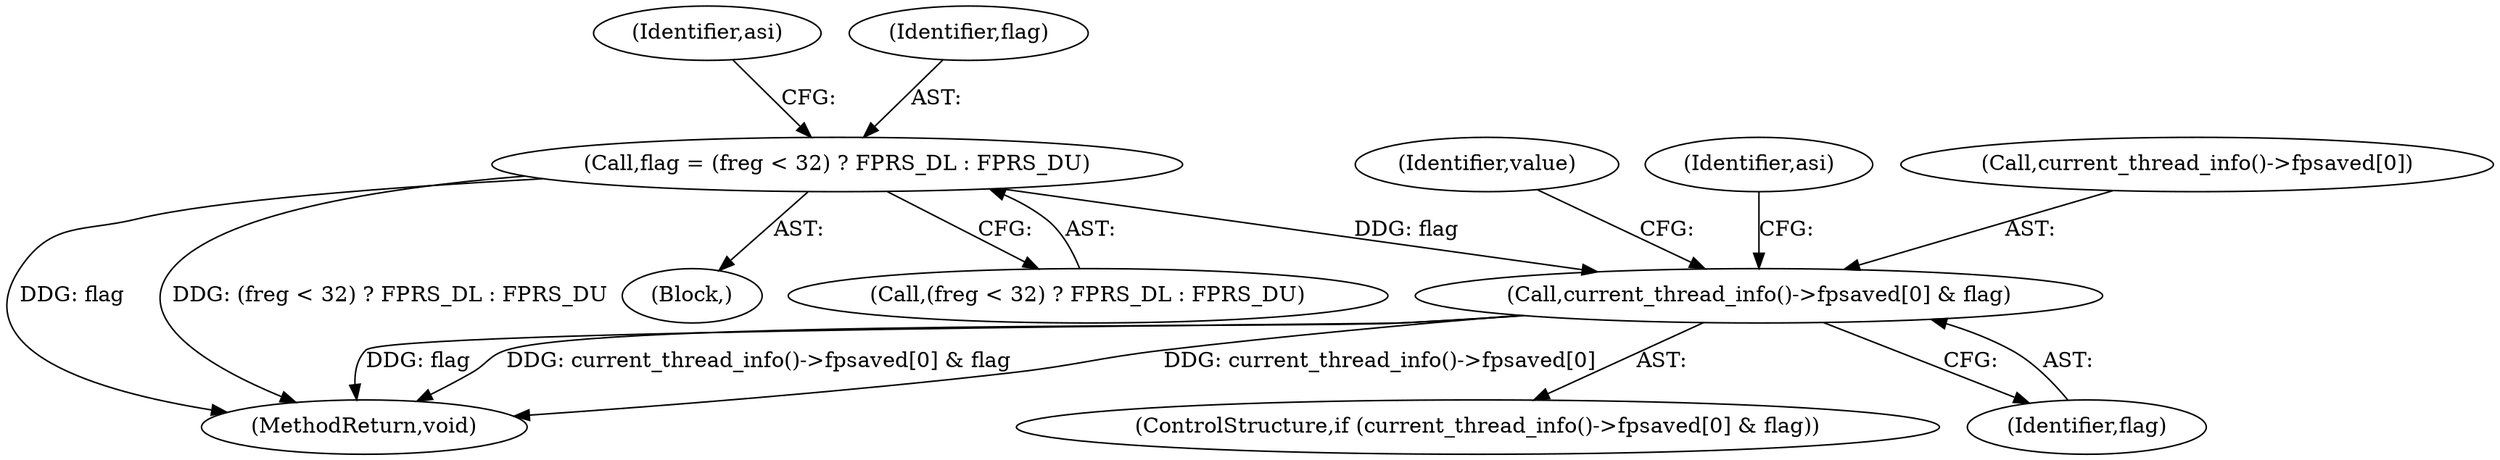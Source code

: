 digraph "0_linux_a8b0ca17b80e92faab46ee7179ba9e99ccb61233_38@API" {
"1000197" [label="(Call,current_thread_info()->fpsaved[0] & flag)"];
"1000178" [label="(Call,flag = (freg < 32) ? FPRS_DL : FPRS_DU)"];
"1000203" [label="(Identifier,flag)"];
"1000205" [label="(Identifier,value)"];
"1000155" [label="(Block,)"];
"1000189" [label="(Identifier,asi)"];
"1000180" [label="(Call,(freg < 32) ? FPRS_DL : FPRS_DU)"];
"1000216" [label="(Identifier,asi)"];
"1000198" [label="(Call,current_thread_info()->fpsaved[0])"];
"1000179" [label="(Identifier,flag)"];
"1000269" [label="(MethodReturn,void)"];
"1000196" [label="(ControlStructure,if (current_thread_info()->fpsaved[0] & flag))"];
"1000197" [label="(Call,current_thread_info()->fpsaved[0] & flag)"];
"1000178" [label="(Call,flag = (freg < 32) ? FPRS_DL : FPRS_DU)"];
"1000197" -> "1000196"  [label="AST: "];
"1000197" -> "1000203"  [label="CFG: "];
"1000198" -> "1000197"  [label="AST: "];
"1000203" -> "1000197"  [label="AST: "];
"1000205" -> "1000197"  [label="CFG: "];
"1000216" -> "1000197"  [label="CFG: "];
"1000197" -> "1000269"  [label="DDG: flag"];
"1000197" -> "1000269"  [label="DDG: current_thread_info()->fpsaved[0] & flag"];
"1000197" -> "1000269"  [label="DDG: current_thread_info()->fpsaved[0]"];
"1000178" -> "1000197"  [label="DDG: flag"];
"1000178" -> "1000155"  [label="AST: "];
"1000178" -> "1000180"  [label="CFG: "];
"1000179" -> "1000178"  [label="AST: "];
"1000180" -> "1000178"  [label="AST: "];
"1000189" -> "1000178"  [label="CFG: "];
"1000178" -> "1000269"  [label="DDG: flag"];
"1000178" -> "1000269"  [label="DDG: (freg < 32) ? FPRS_DL : FPRS_DU"];
}
